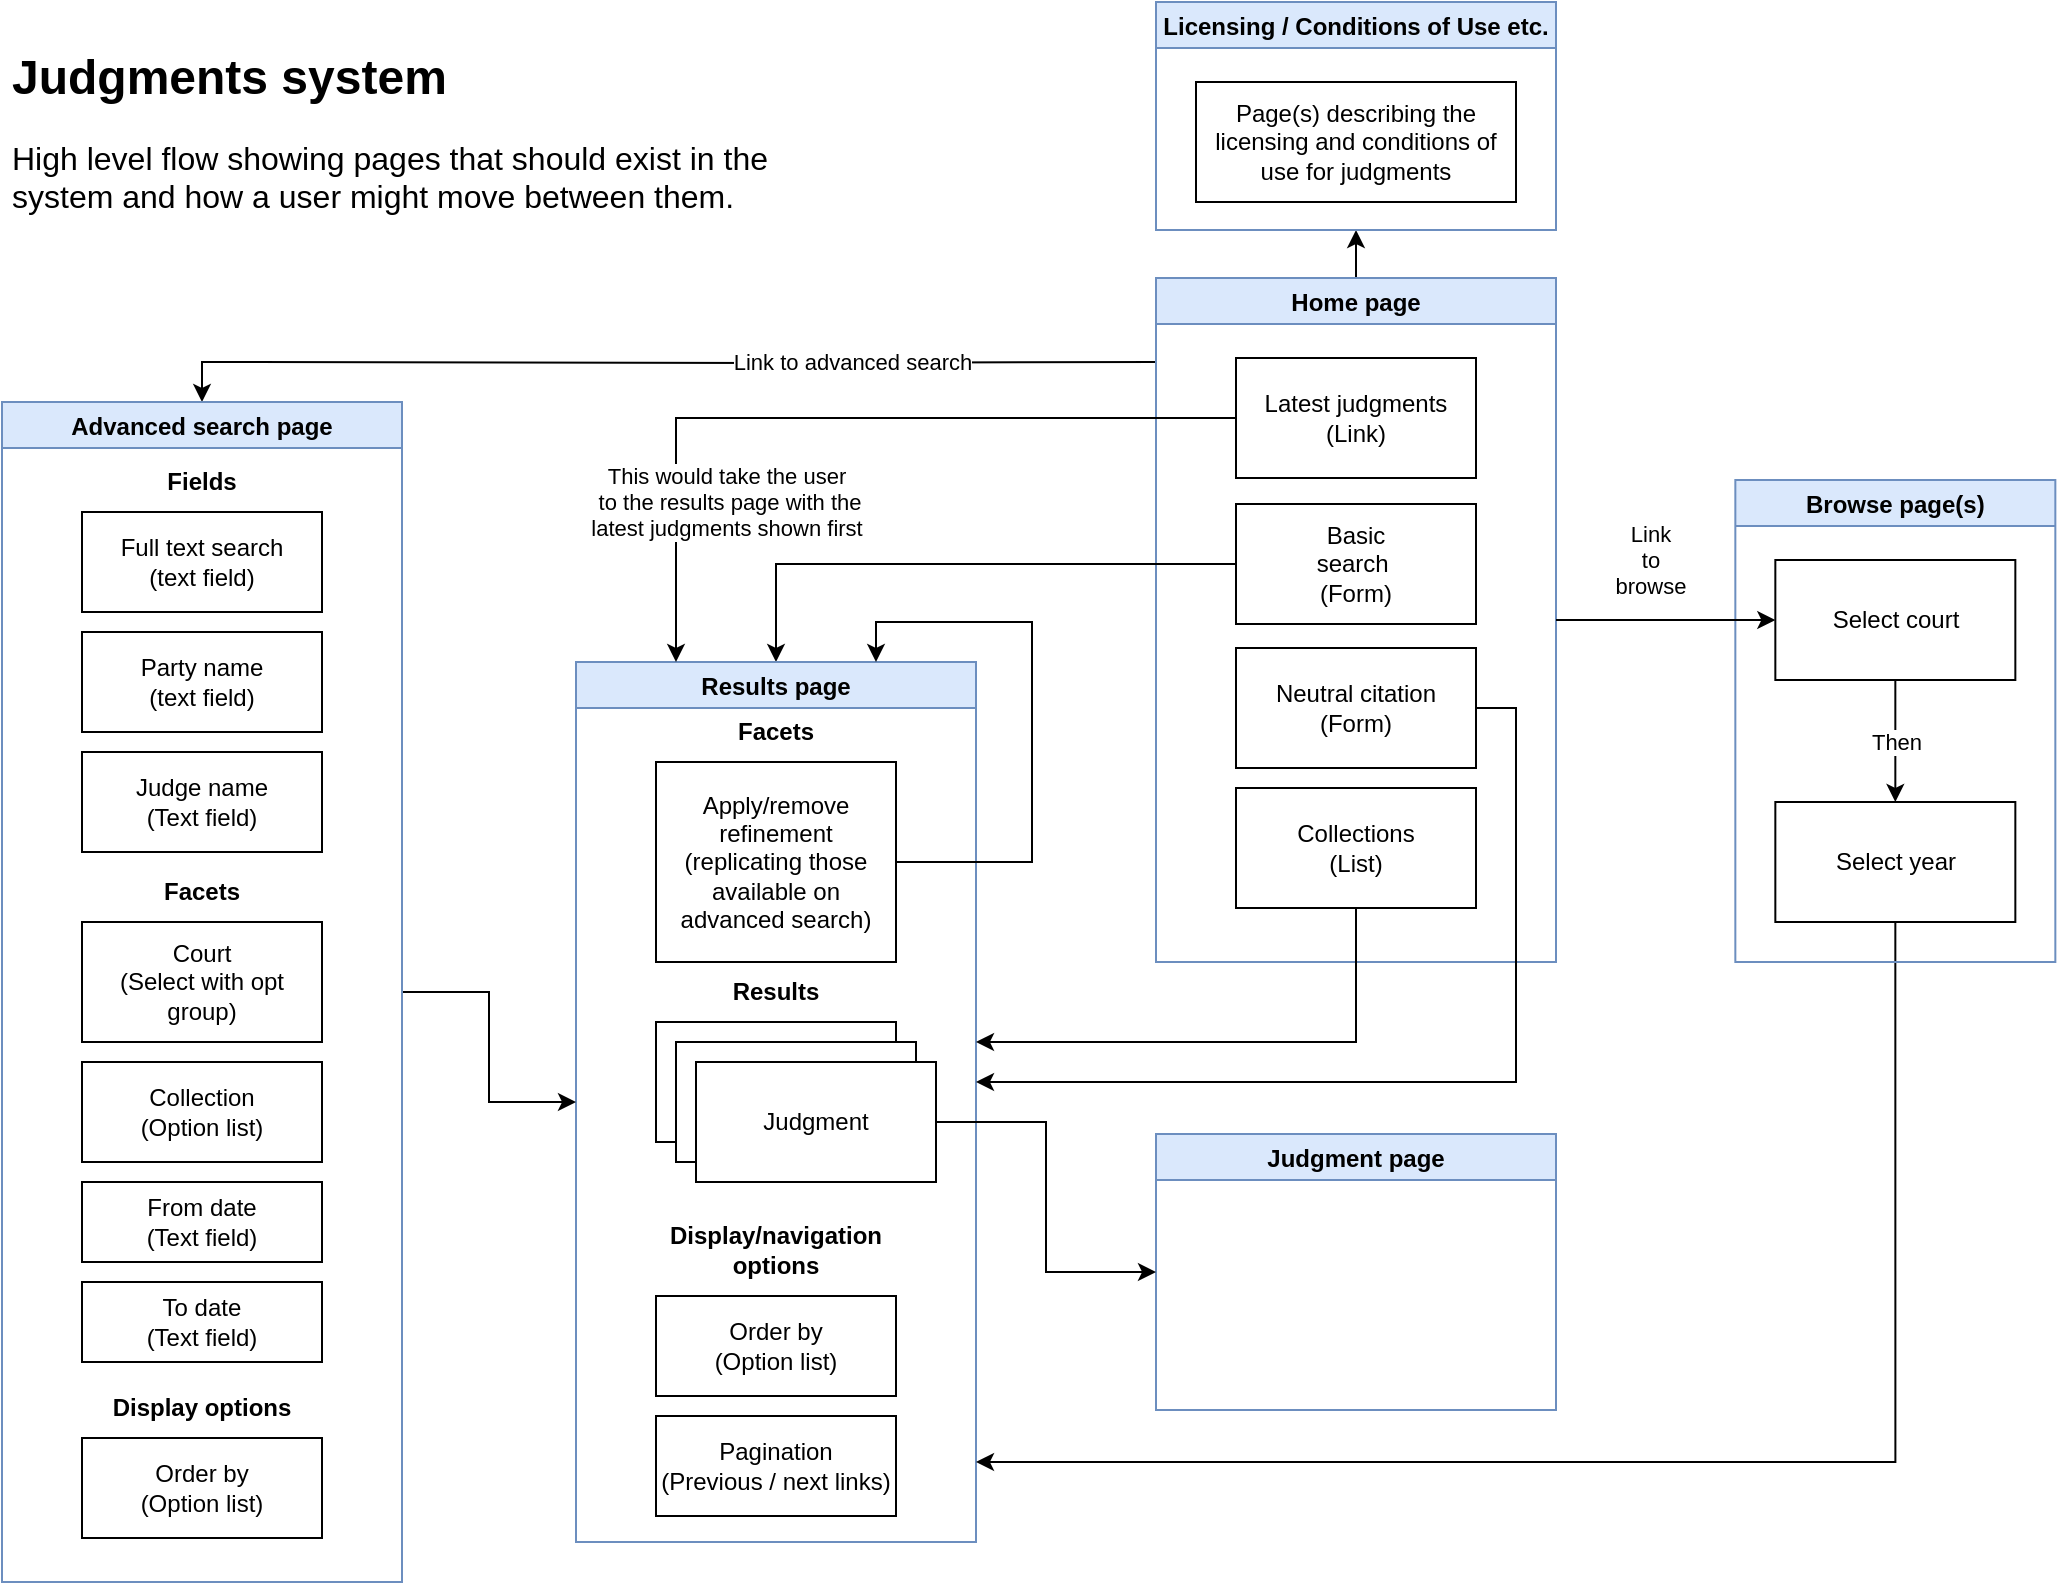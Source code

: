 <mxfile version="15.8.6" type="device"><diagram id="aehEUoyDCe3ED6YWcdNQ" name="Page-1"><mxGraphModel dx="1070" dy="620" grid="1" gridSize="10" guides="1" tooltips="1" connect="1" arrows="1" fold="1" page="1" pageScale="1" pageWidth="1169" pageHeight="827" math="0" shadow="0"><root><mxCell id="0"/><mxCell id="1" parent="0"/><mxCell id="Qa0ir41xzKFgF3uUKKp--13" value="" style="edgeStyle=orthogonalEdgeStyle;rounded=0;orthogonalLoop=1;jettySize=auto;html=1;entryX=0.5;entryY=0;entryDx=0;entryDy=0;" parent="1" target="Qa0ir41xzKFgF3uUKKp--8" edge="1"><mxGeometry relative="1" as="geometry"><mxPoint x="637" y="199" as="sourcePoint"/><mxPoint x="455" y="327" as="targetPoint"/></mxGeometry></mxCell><mxCell id="Qa0ir41xzKFgF3uUKKp--14" value="Link to advanced search" style="edgeLabel;html=1;align=center;verticalAlign=middle;resizable=0;points=[];" parent="Qa0ir41xzKFgF3uUKKp--13" vertex="1" connectable="0"><mxGeometry x="-0.143" relative="1" as="geometry"><mxPoint x="60" as="offset"/></mxGeometry></mxCell><mxCell id="04Yewt961iVCtWimW03n-6" value="" style="edgeStyle=orthogonalEdgeStyle;rounded=0;orthogonalLoop=1;jettySize=auto;html=1;" parent="1" source="Qa0ir41xzKFgF3uUKKp--1" target="04Yewt961iVCtWimW03n-1" edge="1"><mxGeometry relative="1" as="geometry"/></mxCell><mxCell id="Qa0ir41xzKFgF3uUKKp--1" value="Home page" style="swimlane;fillColor=#dae8fc;strokeColor=#6c8ebf;" parent="1" vertex="1"><mxGeometry x="637" y="157" width="200" height="342" as="geometry"/></mxCell><mxCell id="Qa0ir41xzKFgF3uUKKp--2" value="Basic &lt;br&gt;search&amp;nbsp;&lt;br&gt;(Form)" style="rounded=0;whiteSpace=wrap;html=1;" parent="Qa0ir41xzKFgF3uUKKp--1" vertex="1"><mxGeometry x="40" y="113" width="120" height="60" as="geometry"/></mxCell><mxCell id="Qa0ir41xzKFgF3uUKKp--21" value="Latest judgments (Link)" style="rounded=0;whiteSpace=wrap;html=1;" parent="Qa0ir41xzKFgF3uUKKp--1" vertex="1"><mxGeometry x="40" y="40" width="120" height="60" as="geometry"/></mxCell><mxCell id="Jsp5y8p3yF81pdxxzSbO-10" value="Collections&lt;br&gt;(List)" style="rounded=0;whiteSpace=wrap;html=1;" parent="Qa0ir41xzKFgF3uUKKp--1" vertex="1"><mxGeometry x="40" y="255" width="120" height="60" as="geometry"/></mxCell><mxCell id="OO2aiFHV-tACYqCfNg-y-9" value="Neutral citation&lt;br&gt;(Form)" style="rounded=0;whiteSpace=wrap;html=1;" parent="Qa0ir41xzKFgF3uUKKp--1" vertex="1"><mxGeometry x="40" y="185" width="120" height="60" as="geometry"/></mxCell><mxCell id="Qa0ir41xzKFgF3uUKKp--4" value="" style="edgeStyle=orthogonalEdgeStyle;rounded=0;orthogonalLoop=1;jettySize=auto;html=1;entryX=0.5;entryY=0;entryDx=0;entryDy=0;" parent="1" source="Qa0ir41xzKFgF3uUKKp--2" target="Qa0ir41xzKFgF3uUKKp--5" edge="1"><mxGeometry relative="1" as="geometry"><mxPoint x="520" y="517" as="targetPoint"/></mxGeometry></mxCell><mxCell id="Qa0ir41xzKFgF3uUKKp--5" value="Results page" style="swimlane;fillColor=#dae8fc;strokeColor=#6c8ebf;" parent="1" vertex="1"><mxGeometry x="347" y="349" width="200" height="440" as="geometry"/></mxCell><mxCell id="Qa0ir41xzKFgF3uUKKp--7" value="Apply/remove&lt;br&gt;refinement (replicating those available on advanced search)" style="rounded=0;whiteSpace=wrap;html=1;" parent="Qa0ir41xzKFgF3uUKKp--5" vertex="1"><mxGeometry x="40" y="50" width="120" height="100" as="geometry"/></mxCell><mxCell id="Qa0ir41xzKFgF3uUKKp--18" value="" style="edgeStyle=orthogonalEdgeStyle;rounded=0;orthogonalLoop=1;jettySize=auto;html=1;entryX=0.75;entryY=0;entryDx=0;entryDy=0;exitX=1;exitY=0.5;exitDx=0;exitDy=0;" parent="Qa0ir41xzKFgF3uUKKp--5" source="Qa0ir41xzKFgF3uUKKp--7" target="Qa0ir41xzKFgF3uUKKp--5" edge="1"><mxGeometry relative="1" as="geometry"><mxPoint x="-40" y="120" as="sourcePoint"/><mxPoint x="10" y="120" as="targetPoint"/><Array as="points"><mxPoint x="228" y="100"/><mxPoint x="228" y="-20"/><mxPoint x="150" y="-20"/></Array></mxGeometry></mxCell><mxCell id="Qa0ir41xzKFgF3uUKKp--6" value="Search result" style="rounded=0;whiteSpace=wrap;html=1;" parent="Qa0ir41xzKFgF3uUKKp--5" vertex="1"><mxGeometry x="40" y="180" width="120" height="60" as="geometry"/></mxCell><mxCell id="Qa0ir41xzKFgF3uUKKp--35" value="Search result" style="rounded=0;whiteSpace=wrap;html=1;" parent="Qa0ir41xzKFgF3uUKKp--5" vertex="1"><mxGeometry x="50" y="190" width="120" height="60" as="geometry"/></mxCell><mxCell id="Qa0ir41xzKFgF3uUKKp--36" value="Judgment" style="rounded=0;whiteSpace=wrap;html=1;" parent="Qa0ir41xzKFgF3uUKKp--5" vertex="1"><mxGeometry x="60" y="200" width="120" height="60" as="geometry"/></mxCell><mxCell id="OO2aiFHV-tACYqCfNg-y-2" value="Order by&lt;br&gt;(Option list)" style="rounded=0;whiteSpace=wrap;html=1;" parent="Qa0ir41xzKFgF3uUKKp--5" vertex="1"><mxGeometry x="40" y="317" width="120" height="50" as="geometry"/></mxCell><mxCell id="OO2aiFHV-tACYqCfNg-y-5" value="Pagination&lt;br&gt;(Previous / next links)" style="rounded=0;whiteSpace=wrap;html=1;" parent="Qa0ir41xzKFgF3uUKKp--5" vertex="1"><mxGeometry x="40" y="377" width="120" height="50" as="geometry"/></mxCell><mxCell id="OO2aiFHV-tACYqCfNg-y-6" value="&lt;b&gt;Facets&lt;/b&gt;" style="text;html=1;strokeColor=none;fillColor=none;align=center;verticalAlign=middle;whiteSpace=wrap;rounded=0;" parent="Qa0ir41xzKFgF3uUKKp--5" vertex="1"><mxGeometry x="70" y="20" width="60" height="30" as="geometry"/></mxCell><mxCell id="OO2aiFHV-tACYqCfNg-y-7" value="&lt;b&gt;Results&lt;/b&gt;" style="text;html=1;strokeColor=none;fillColor=none;align=center;verticalAlign=middle;whiteSpace=wrap;rounded=0;" parent="Qa0ir41xzKFgF3uUKKp--5" vertex="1"><mxGeometry x="70" y="150" width="60" height="30" as="geometry"/></mxCell><mxCell id="OO2aiFHV-tACYqCfNg-y-8" value="&lt;b&gt;Display/navigation options&lt;/b&gt;" style="text;html=1;strokeColor=none;fillColor=none;align=center;verticalAlign=middle;whiteSpace=wrap;rounded=0;" parent="Qa0ir41xzKFgF3uUKKp--5" vertex="1"><mxGeometry x="40" y="279" width="120" height="30" as="geometry"/></mxCell><mxCell id="X9CzBjyIh-wGhvpLRSlx-1" value="" style="edgeStyle=orthogonalEdgeStyle;rounded=0;orthogonalLoop=1;jettySize=auto;html=1;entryX=0;entryY=0.5;entryDx=0;entryDy=0;" parent="1" source="Qa0ir41xzKFgF3uUKKp--8" target="Qa0ir41xzKFgF3uUKKp--5" edge="1"><mxGeometry relative="1" as="geometry"><mxPoint x="287" y="514" as="targetPoint"/></mxGeometry></mxCell><mxCell id="Qa0ir41xzKFgF3uUKKp--8" value="Advanced search page" style="swimlane;fillColor=#dae8fc;strokeColor=#6c8ebf;" parent="1" vertex="1"><mxGeometry x="60" y="219" width="200" height="590" as="geometry"/></mxCell><mxCell id="Qa0ir41xzKFgF3uUKKp--9" value="Full text search &lt;br&gt;(text field)" style="rounded=0;whiteSpace=wrap;html=1;" parent="Qa0ir41xzKFgF3uUKKp--8" vertex="1"><mxGeometry x="40" y="55" width="120" height="50" as="geometry"/></mxCell><mxCell id="Qa0ir41xzKFgF3uUKKp--10" value="Party name &lt;br&gt;(text field)" style="rounded=0;whiteSpace=wrap;html=1;" parent="Qa0ir41xzKFgF3uUKKp--8" vertex="1"><mxGeometry x="40" y="115" width="120" height="50" as="geometry"/></mxCell><mxCell id="Qa0ir41xzKFgF3uUKKp--16" value="Collection&lt;br&gt;(Option list)" style="rounded=0;whiteSpace=wrap;html=1;" parent="Qa0ir41xzKFgF3uUKKp--8" vertex="1"><mxGeometry x="40" y="330" width="120" height="50" as="geometry"/></mxCell><mxCell id="Jsp5y8p3yF81pdxxzSbO-3" value="Court&lt;br&gt;(Select with opt group)" style="rounded=0;whiteSpace=wrap;html=1;" parent="Qa0ir41xzKFgF3uUKKp--8" vertex="1"><mxGeometry x="40" y="260" width="120" height="60" as="geometry"/></mxCell><mxCell id="Jsp5y8p3yF81pdxxzSbO-4" value="Judge name&lt;br&gt;(Text field)" style="rounded=0;whiteSpace=wrap;html=1;" parent="Qa0ir41xzKFgF3uUKKp--8" vertex="1"><mxGeometry x="40" y="175" width="120" height="50" as="geometry"/></mxCell><mxCell id="Jsp5y8p3yF81pdxxzSbO-5" value="From date&lt;br&gt;(Text field)" style="rounded=0;whiteSpace=wrap;html=1;" parent="Qa0ir41xzKFgF3uUKKp--8" vertex="1"><mxGeometry x="40" y="390" width="120" height="40" as="geometry"/></mxCell><mxCell id="Jsp5y8p3yF81pdxxzSbO-6" value="To date&lt;br&gt;(Text field)" style="rounded=0;whiteSpace=wrap;html=1;" parent="Qa0ir41xzKFgF3uUKKp--8" vertex="1"><mxGeometry x="40" y="440" width="120" height="40" as="geometry"/></mxCell><mxCell id="Jsp5y8p3yF81pdxxzSbO-9" value="Order by&lt;br&gt;(Option list)" style="rounded=0;whiteSpace=wrap;html=1;" parent="Qa0ir41xzKFgF3uUKKp--8" vertex="1"><mxGeometry x="40" y="518" width="120" height="50" as="geometry"/></mxCell><mxCell id="OO2aiFHV-tACYqCfNg-y-1" value="&lt;b&gt;Fields&lt;/b&gt;" style="text;html=1;strokeColor=none;fillColor=none;align=center;verticalAlign=middle;whiteSpace=wrap;rounded=0;" parent="Qa0ir41xzKFgF3uUKKp--8" vertex="1"><mxGeometry x="70" y="25" width="60" height="30" as="geometry"/></mxCell><mxCell id="OO2aiFHV-tACYqCfNg-y-3" value="&lt;b&gt;Facets&lt;/b&gt;" style="text;html=1;strokeColor=none;fillColor=none;align=center;verticalAlign=middle;whiteSpace=wrap;rounded=0;" parent="Qa0ir41xzKFgF3uUKKp--8" vertex="1"><mxGeometry x="70" y="230" width="60" height="30" as="geometry"/></mxCell><mxCell id="OO2aiFHV-tACYqCfNg-y-4" value="&lt;b&gt;Display options&lt;/b&gt;" style="text;html=1;strokeColor=none;fillColor=none;align=center;verticalAlign=middle;whiteSpace=wrap;rounded=0;" parent="Qa0ir41xzKFgF3uUKKp--8" vertex="1"><mxGeometry x="40" y="488" width="120" height="30" as="geometry"/></mxCell><mxCell id="Qa0ir41xzKFgF3uUKKp--19" value="" style="edgeStyle=orthogonalEdgeStyle;rounded=0;orthogonalLoop=1;jettySize=auto;html=1;entryX=0.25;entryY=0;entryDx=0;entryDy=0;exitX=0;exitY=0.5;exitDx=0;exitDy=0;" parent="1" source="Qa0ir41xzKFgF3uUKKp--21" target="Qa0ir41xzKFgF3uUKKp--5" edge="1"><mxGeometry relative="1" as="geometry"><mxPoint x="605" y="272" as="sourcePoint"/><mxPoint x="280" y="457" as="targetPoint"/></mxGeometry></mxCell><mxCell id="Qa0ir41xzKFgF3uUKKp--40" value="This would take the user&lt;br&gt;&amp;nbsp;to the results page with the &lt;br&gt;latest judgments shown first" style="edgeLabel;html=1;align=center;verticalAlign=middle;resizable=0;points=[];fontSize=11;" parent="Qa0ir41xzKFgF3uUKKp--19" vertex="1" connectable="0"><mxGeometry x="-0.272" y="-2" relative="1" as="geometry"><mxPoint x="-109" y="44" as="offset"/></mxGeometry></mxCell><mxCell id="Qa0ir41xzKFgF3uUKKp--22" value="Judgment page" style="swimlane;fillColor=#dae8fc;strokeColor=#6c8ebf;" parent="1" vertex="1"><mxGeometry x="637" y="585" width="200" height="138" as="geometry"/></mxCell><mxCell id="Qa0ir41xzKFgF3uUKKp--27" value="" style="edgeStyle=orthogonalEdgeStyle;rounded=0;orthogonalLoop=1;jettySize=auto;html=1;entryX=0;entryY=0.5;entryDx=0;entryDy=0;exitX=1;exitY=0.5;exitDx=0;exitDy=0;" parent="1" source="Qa0ir41xzKFgF3uUKKp--36" target="Qa0ir41xzKFgF3uUKKp--22" edge="1"><mxGeometry relative="1" as="geometry"><mxPoint x="610" y="607" as="targetPoint"/></mxGeometry></mxCell><mxCell id="Qa0ir41xzKFgF3uUKKp--33" value="" style="edgeStyle=orthogonalEdgeStyle;rounded=0;orthogonalLoop=1;jettySize=auto;html=1;exitX=0.5;exitY=1;exitDx=0;exitDy=0;" parent="1" source="Qa0ir41xzKFgF3uUKKp--30" edge="1"><mxGeometry relative="1" as="geometry"><mxPoint x="547" y="749" as="targetPoint"/><Array as="points"><mxPoint x="1007" y="749"/></Array></mxGeometry></mxCell><mxCell id="Qa0ir41xzKFgF3uUKKp--28" value="Browse page(s)" style="swimlane;fillColor=#dae8fc;strokeColor=#6c8ebf;" parent="1" vertex="1"><mxGeometry x="926.67" y="258" width="160" height="241" as="geometry"/></mxCell><mxCell id="Jsp5y8p3yF81pdxxzSbO-1" value="Then" style="edgeStyle=orthogonalEdgeStyle;rounded=0;orthogonalLoop=1;jettySize=auto;html=1;" parent="Qa0ir41xzKFgF3uUKKp--28" source="Qa0ir41xzKFgF3uUKKp--29" target="Qa0ir41xzKFgF3uUKKp--30" edge="1"><mxGeometry relative="1" as="geometry"/></mxCell><mxCell id="Qa0ir41xzKFgF3uUKKp--29" value="Select court" style="rounded=0;whiteSpace=wrap;html=1;" parent="Qa0ir41xzKFgF3uUKKp--28" vertex="1"><mxGeometry x="20" y="40" width="120" height="60" as="geometry"/></mxCell><mxCell id="Qa0ir41xzKFgF3uUKKp--30" value="Select year" style="rounded=0;whiteSpace=wrap;html=1;" parent="Qa0ir41xzKFgF3uUKKp--28" vertex="1"><mxGeometry x="20" y="161" width="120" height="60" as="geometry"/></mxCell><mxCell id="Qa0ir41xzKFgF3uUKKp--34" value="&lt;h1&gt;&lt;font style=&quot;font-size: 24px&quot;&gt;Judgments system&lt;/font&gt;&lt;/h1&gt;&lt;p&gt;&lt;font size=&quot;3&quot;&gt;High level flow showing pages that should exist in the system and how a user might move between them.&lt;/font&gt;&lt;/p&gt;" style="text;html=1;strokeColor=none;fillColor=none;spacing=5;spacingTop=-20;whiteSpace=wrap;overflow=hidden;rounded=0;" parent="1" vertex="1"><mxGeometry x="60" y="37" width="400" height="120" as="geometry"/></mxCell><mxCell id="Qa0ir41xzKFgF3uUKKp--37" value="" style="edgeStyle=orthogonalEdgeStyle;rounded=0;orthogonalLoop=1;jettySize=auto;html=1;entryX=0;entryY=0.5;entryDx=0;entryDy=0;exitX=1;exitY=0.5;exitDx=0;exitDy=0;" parent="1" source="Qa0ir41xzKFgF3uUKKp--1" target="Qa0ir41xzKFgF3uUKKp--29" edge="1"><mxGeometry relative="1" as="geometry"><mxPoint x="643" y="272" as="sourcePoint"/><mxPoint x="318" y="457" as="targetPoint"/></mxGeometry></mxCell><mxCell id="Qa0ir41xzKFgF3uUKKp--38" value="Link &lt;br&gt;to &lt;br&gt;browse" style="edgeLabel;html=1;align=center;verticalAlign=middle;resizable=0;points=[];" parent="Qa0ir41xzKFgF3uUKKp--37" vertex="1" connectable="0"><mxGeometry x="-0.143" relative="1" as="geometry"><mxPoint y="-30" as="offset"/></mxGeometry></mxCell><mxCell id="Jsp5y8p3yF81pdxxzSbO-12" value="" style="edgeStyle=orthogonalEdgeStyle;rounded=0;orthogonalLoop=1;jettySize=auto;html=1;exitX=0.5;exitY=1;exitDx=0;exitDy=0;" parent="1" source="Jsp5y8p3yF81pdxxzSbO-10" edge="1"><mxGeometry relative="1" as="geometry"><mxPoint x="547" y="539" as="targetPoint"/><Array as="points"><mxPoint x="737" y="539"/></Array></mxGeometry></mxCell><mxCell id="OO2aiFHV-tACYqCfNg-y-10" value="" style="edgeStyle=orthogonalEdgeStyle;rounded=0;orthogonalLoop=1;jettySize=auto;html=1;exitX=1;exitY=0.5;exitDx=0;exitDy=0;" parent="1" source="OO2aiFHV-tACYqCfNg-y-9" edge="1"><mxGeometry relative="1" as="geometry"><mxPoint x="547" y="559" as="targetPoint"/><Array as="points"><mxPoint x="817" y="372"/><mxPoint x="817" y="559"/></Array><mxPoint x="709" y="482" as="sourcePoint"/></mxGeometry></mxCell><mxCell id="04Yewt961iVCtWimW03n-1" value="Licensing / Conditions of Use etc." style="swimlane;fillColor=#dae8fc;strokeColor=#6c8ebf;" parent="1" vertex="1"><mxGeometry x="637" y="19" width="200" height="114" as="geometry"/></mxCell><mxCell id="04Yewt961iVCtWimW03n-3" value="Page(s) describing the licensing and conditions of use for judgments" style="rounded=0;whiteSpace=wrap;html=1;" parent="04Yewt961iVCtWimW03n-1" vertex="1"><mxGeometry x="20" y="40" width="160" height="60" as="geometry"/></mxCell></root></mxGraphModel></diagram></mxfile>